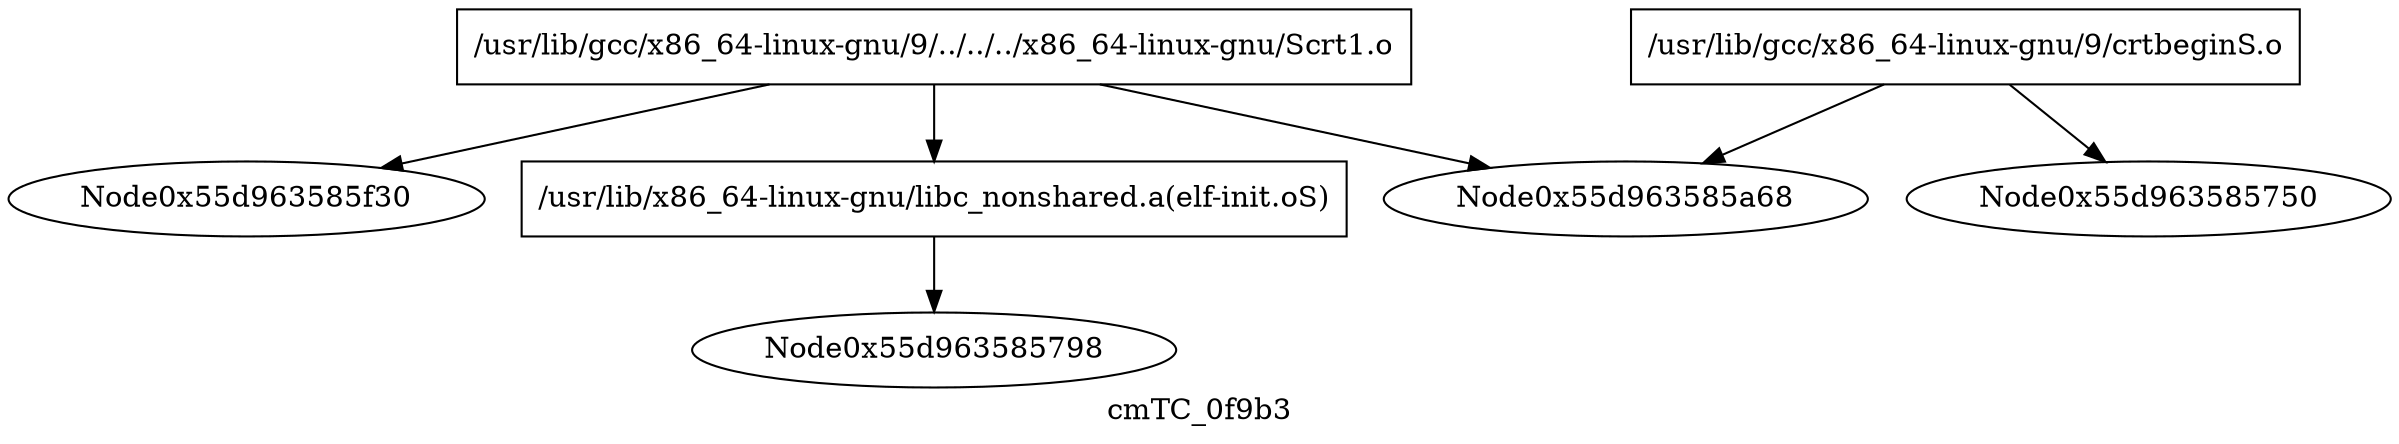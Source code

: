 digraph "cmTC_0f9b3" {
	label="cmTC_0f9b3";

	Node0x55d963585dc8 [shape=record,label="{/usr/lib/gcc/x86_64-linux-gnu/9/../../../x86_64-linux-gnu/Scrt1.o}"];
	Node0x55d963585dc8 -> Node0x55d963585f30;
	Node0x55d963585dc8 -> Node0x55d963585d38;
	Node0x55d963585dc8 -> Node0x55d963585a68;
	Node0x55d9635853f0 [shape=record,label="{/usr/lib/gcc/x86_64-linux-gnu/9/crtbeginS.o}"];
	Node0x55d9635853f0 -> Node0x55d963585750;
	Node0x55d9635853f0 -> Node0x55d963585a68;
	Node0x55d963585d38 [shape=record,label="{/usr/lib/x86_64-linux-gnu/libc_nonshared.a(elf-init.oS)}"];
	Node0x55d963585d38 -> Node0x55d963585798;
}

